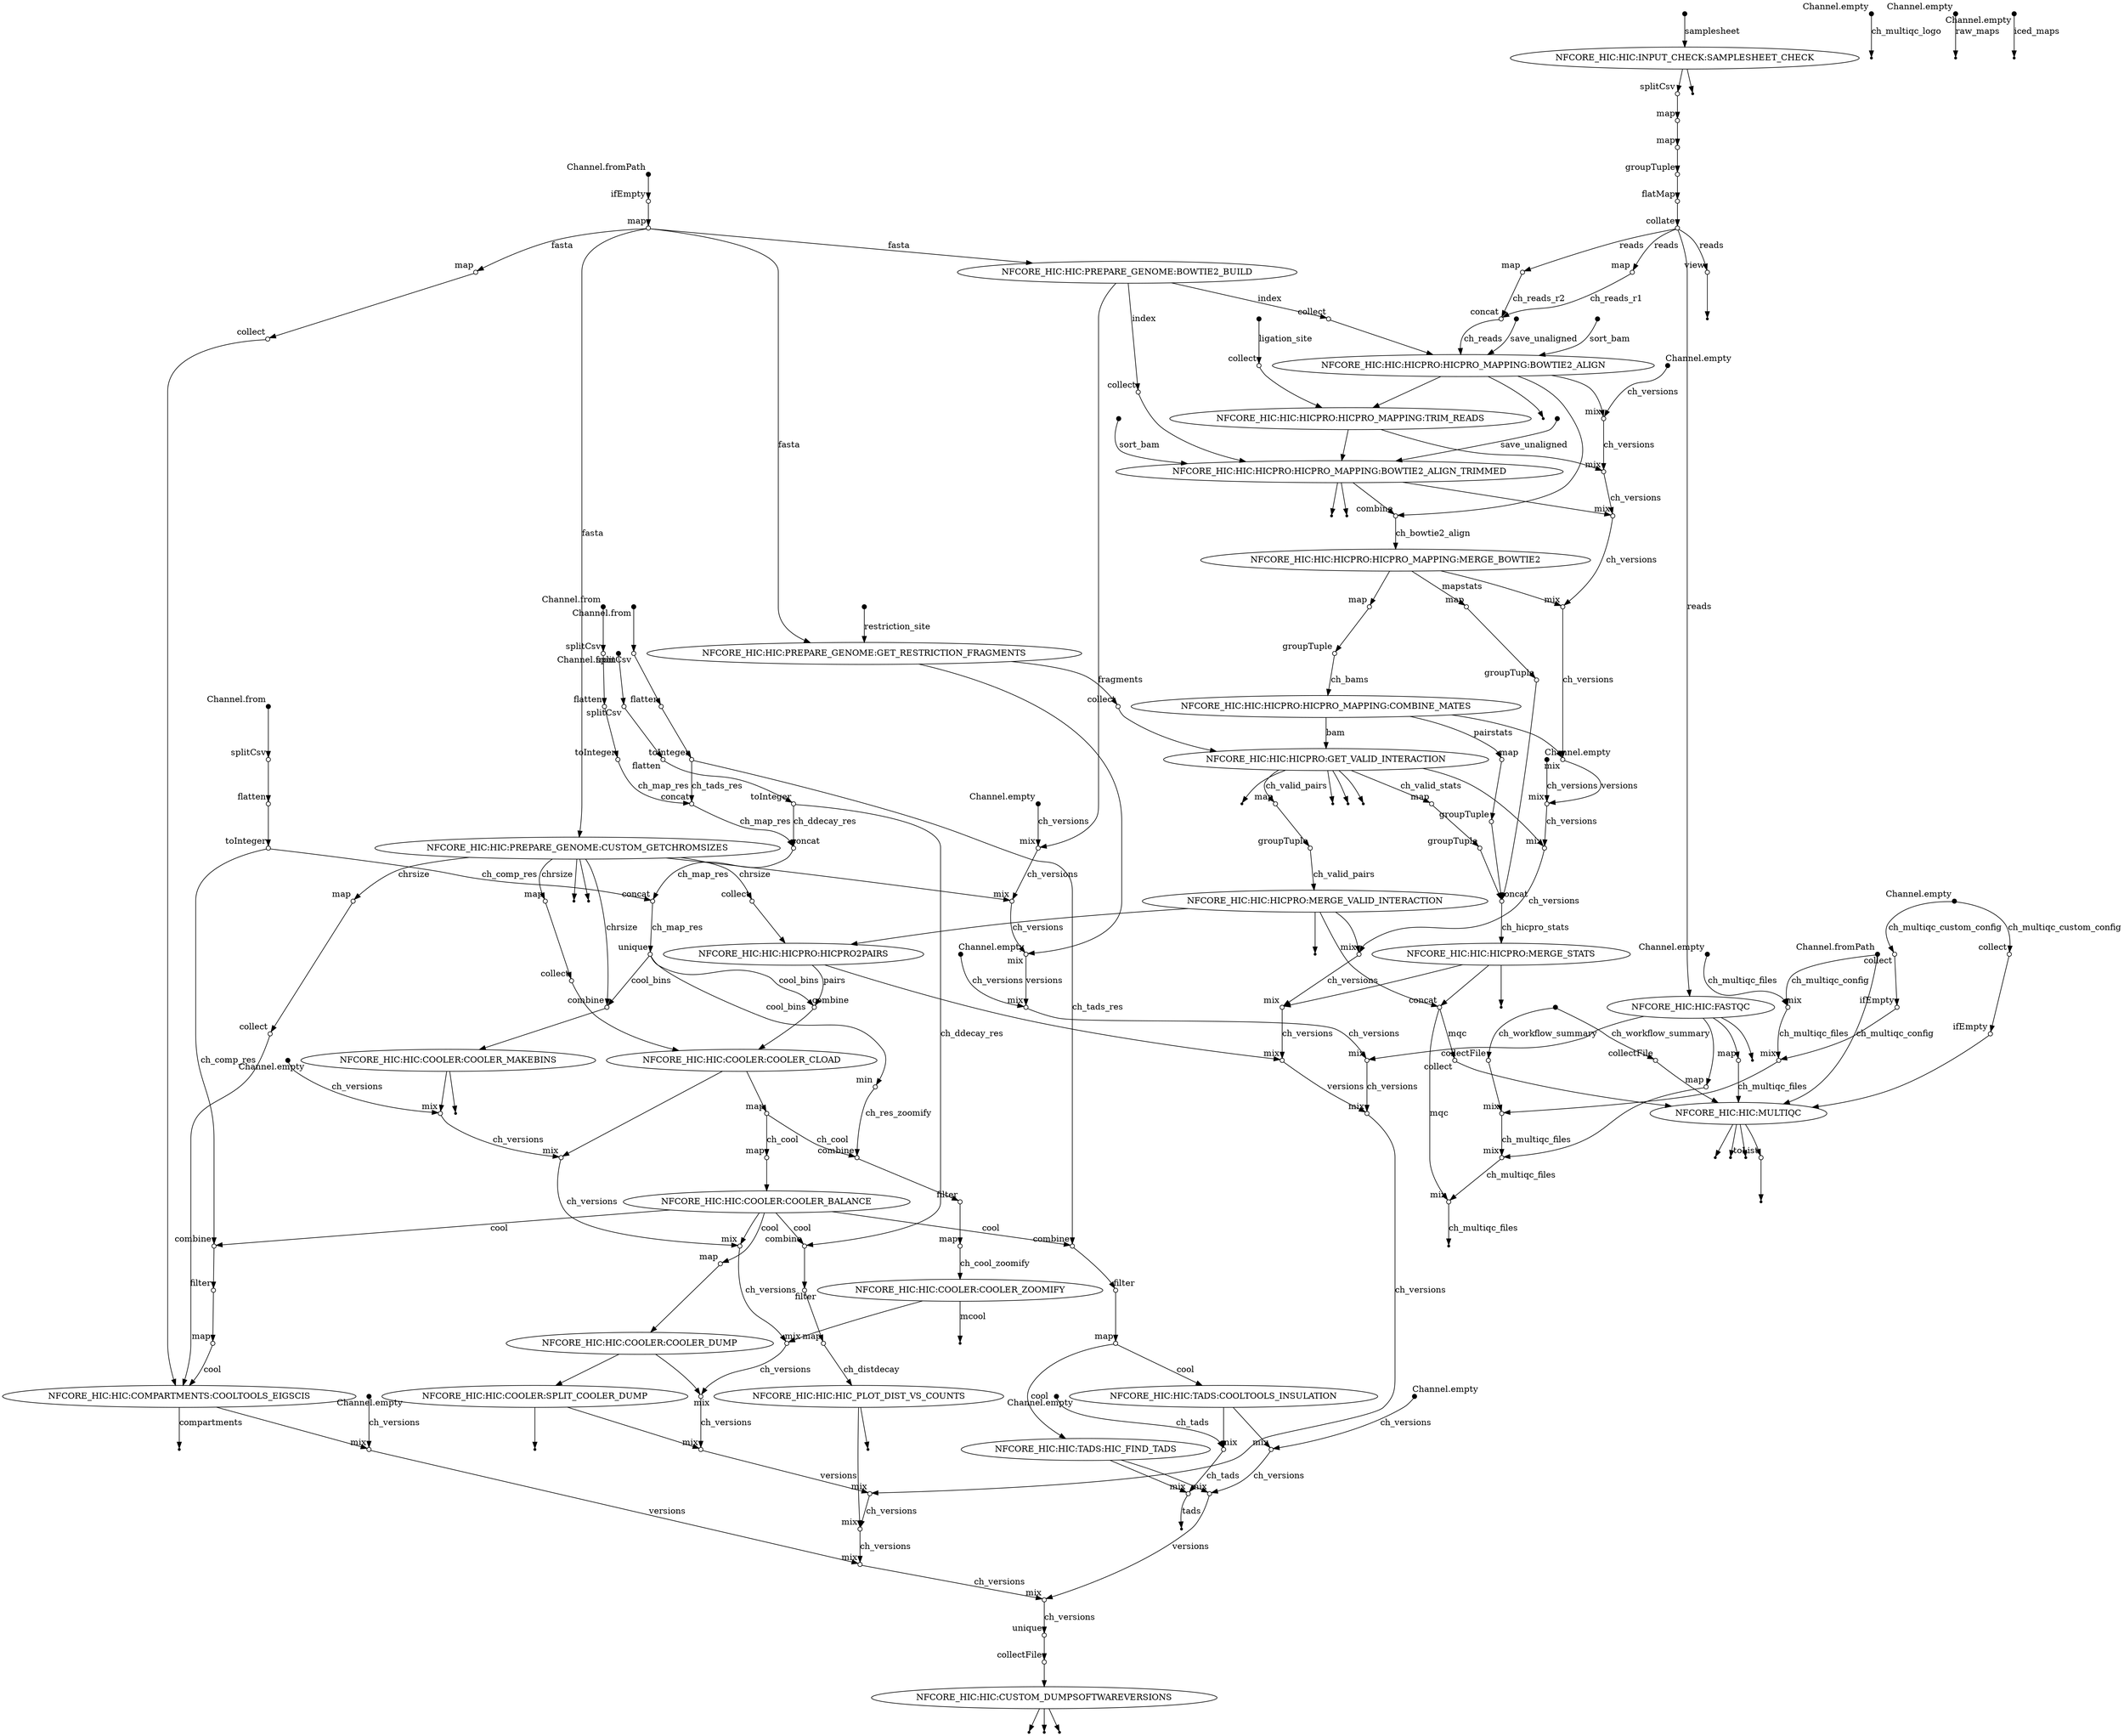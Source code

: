 digraph "hic_dag" {
v0 [shape=point,label="",fixedsize=true,width=0.1,xlabel="Channel.from"];
v1 [shape=circle,label="",fixedsize=true,width=0.1,xlabel="splitCsv"];
v0 -> v1;

v1 [shape=circle,label="",fixedsize=true,width=0.1,xlabel="splitCsv"];
v2 [shape=circle,label="",fixedsize=true,width=0.1,xlabel="flatten"];
v1 -> v2;

v2 [shape=circle,label="",fixedsize=true,width=0.1,xlabel="flatten"];
v3 [shape=circle,label="",fixedsize=true,width=0.1,xlabel="toInteger"];
v2 -> v3;

v3 [shape=circle,label="",fixedsize=true,width=0.1,xlabel="toInteger"];
v8 [shape=circle,label="",fixedsize=true,width=0.1,xlabel="concat"];
v3 -> v8 [label="ch_map_res"];

v4 [shape=point,label="",fixedsize=true,width=0.1,xlabel="Channel.from"];
v5 [shape=circle,label="",fixedsize=true,width=0.1,xlabel="splitCsv"];
v4 -> v5;

v5 [shape=circle,label="",fixedsize=true,width=0.1,xlabel="splitCsv"];
v6 [shape=circle,label="",fixedsize=true,width=0.1,xlabel="flatten"];
v5 -> v6;

v6 [shape=circle,label="",fixedsize=true,width=0.1,xlabel="flatten"];
v7 [shape=circle,label="",fixedsize=true,width=0.1,xlabel="toInteger"];
v6 -> v7;

v7 [shape=circle,label="",fixedsize=true,width=0.1,xlabel="toInteger"];
v8 [shape=circle,label="",fixedsize=true,width=0.1,xlabel="concat"];
v7 -> v8 [label="ch_tads_res"];

v8 [shape=circle,label="",fixedsize=true,width=0.1,xlabel="concat"];
v13 [shape=circle,label="",fixedsize=true,width=0.1,xlabel="concat"];
v8 -> v13 [label="ch_map_res"];

v9 [shape=point,label="",fixedsize=true,width=0.1,xlabel="Channel.from"];
v10 [shape=circle,label="",fixedsize=true,width=0.1,xlabel="splitCsv"];
v9 -> v10;

v10 [shape=circle,label="",fixedsize=true,width=0.1,xlabel="splitCsv"];
v11 [shape=circle,label="",fixedsize=true,width=0.1,xlabel="flatten"];
v10 -> v11;

v11 [shape=circle,label="",fixedsize=true,width=0.1,xlabel="flatten"];
v12 [shape=circle,label="",fixedsize=true,width=0.1,xlabel="toInteger"];
v11 -> v12;

v12 [shape=circle,label="",fixedsize=true,width=0.1,xlabel="toInteger"];
v13 [shape=circle,label="",fixedsize=true,width=0.1,xlabel="concat"];
v12 -> v13 [label="ch_ddecay_res"];

v13 [shape=circle,label="",fixedsize=true,width=0.1,xlabel="concat"];
v18 [shape=circle,label="",fixedsize=true,width=0.1,xlabel="concat"];
v13 -> v18 [label="ch_map_res"];

v14 [shape=point,label="",fixedsize=true,width=0.1,xlabel="Channel.from"];
v15 [shape=circle,label="",fixedsize=true,width=0.1,xlabel="splitCsv"];
v14 -> v15;

v15 [shape=circle,label="",fixedsize=true,width=0.1,xlabel="splitCsv"];
v16 [shape=circle,label="",fixedsize=true,width=0.1,xlabel="flatten"];
v15 -> v16;

v16 [shape=circle,label="",fixedsize=true,width=0.1,xlabel="flatten"];
v17 [shape=circle,label="",fixedsize=true,width=0.1,xlabel="toInteger"];
v16 -> v17;

v17 [shape=circle,label="",fixedsize=true,width=0.1,xlabel="toInteger"];
v18 [shape=circle,label="",fixedsize=true,width=0.1,xlabel="concat"];
v17 -> v18 [label="ch_comp_res"];

v18 [shape=circle,label="",fixedsize=true,width=0.1,xlabel="concat"];
v19 [shape=circle,label="",fixedsize=true,width=0.1,xlabel="unique"];
v18 -> v19 [label="ch_map_res"];

v19 [shape=circle,label="",fixedsize=true,width=0.1,xlabel="unique"];
v115 [shape=circle,label="",fixedsize=true,width=0.1,xlabel="combine"];
v19 -> v115 [label="cool_bins"];

v20 [shape=point,label="",fixedsize=true,width=0.1,xlabel="Channel.fromPath"];
v180 [shape=circle,label="",fixedsize=true,width=0.1,xlabel="mix"];
v20 -> v180 [label="ch_multiqc_config"];

v21 [shape=point,label="",fixedsize=true,width=0.1,xlabel="Channel.empty"];
v181 [shape=circle,label="",fixedsize=true,width=0.1,xlabel="collect"];
v21 -> v181 [label="ch_multiqc_custom_config"];

v22 [shape=point,label="",fixedsize=true,width=0.1,xlabel="Channel.empty"];
v23 [shape=point];
v22 -> v23 [label="ch_multiqc_logo"];

v24 [shape=point,label="",fixedsize=true,width=0.1,xlabel="Channel.fromPath"];
v25 [shape=circle,label="",fixedsize=true,width=0.1,xlabel="ifEmpty"];
v24 -> v25;

v25 [shape=circle,label="",fixedsize=true,width=0.1,xlabel="ifEmpty"];
v26 [shape=circle,label="",fixedsize=true,width=0.1,xlabel="map"];
v25 -> v26;

v26 [shape=circle,label="",fixedsize=true,width=0.1,xlabel="map"];
v38 [label="NFCORE_HIC:HIC:PREPARE_GENOME:BOWTIE2_BUILD"];
v26 -> v38 [label="fasta"];

v27 [shape=point,label="",fixedsize=true,width=0.1,xlabel="Channel.empty"];
v47 [shape=circle,label="",fixedsize=true,width=0.1,xlabel="mix"];
v27 -> v47 [label="ch_versions"];

v28 [shape=point,label="",fixedsize=true,width=0.1];
v29 [label="NFCORE_HIC:HIC:INPUT_CHECK:SAMPLESHEET_CHECK"];
v28 -> v29 [label="samplesheet"];

v29 [label="NFCORE_HIC:HIC:INPUT_CHECK:SAMPLESHEET_CHECK"];
v31 [shape=circle,label="",fixedsize=true,width=0.1,xlabel="splitCsv"];
v29 -> v31;

v29 [label="NFCORE_HIC:HIC:INPUT_CHECK:SAMPLESHEET_CHECK"];
v30 [shape=point];
v29 -> v30;

v31 [shape=circle,label="",fixedsize=true,width=0.1,xlabel="splitCsv"];
v32 [shape=circle,label="",fixedsize=true,width=0.1,xlabel="map"];
v31 -> v32;

v32 [shape=circle,label="",fixedsize=true,width=0.1,xlabel="map"];
v33 [shape=circle,label="",fixedsize=true,width=0.1,xlabel="map"];
v32 -> v33;

v33 [shape=circle,label="",fixedsize=true,width=0.1,xlabel="map"];
v34 [shape=circle,label="",fixedsize=true,width=0.1,xlabel="groupTuple"];
v33 -> v34;

v34 [shape=circle,label="",fixedsize=true,width=0.1,xlabel="groupTuple"];
v35 [shape=circle,label="",fixedsize=true,width=0.1,xlabel="flatMap"];
v34 -> v35;

v35 [shape=circle,label="",fixedsize=true,width=0.1,xlabel="flatMap"];
v36 [shape=circle,label="",fixedsize=true,width=0.1,xlabel="collate"];
v35 -> v36;

v36 [shape=circle,label="",fixedsize=true,width=0.1,xlabel="collate"];
v48 [label="NFCORE_HIC:HIC:FASTQC"];
v36 -> v48 [label="reads"];

v37 [shape=point,label="",fixedsize=true,width=0.1,xlabel="Channel.empty"];
v39 [shape=circle,label="",fixedsize=true,width=0.1,xlabel="mix"];
v37 -> v39 [label="ch_versions"];

v38 [label="NFCORE_HIC:HIC:PREPARE_GENOME:BOWTIE2_BUILD"];
v58 [shape=circle,label="",fixedsize=true,width=0.1,xlabel="collect"];
v38 -> v58 [label="index"];

v38 [label="NFCORE_HIC:HIC:PREPARE_GENOME:BOWTIE2_BUILD"];
v39 [shape=circle,label="",fixedsize=true,width=0.1,xlabel="mix"];
v38 -> v39;

v39 [shape=circle,label="",fixedsize=true,width=0.1,xlabel="mix"];
v43 [shape=circle,label="",fixedsize=true,width=0.1,xlabel="mix"];
v39 -> v43 [label="ch_versions"];

v26 [shape=circle,label="",fixedsize=true,width=0.1,xlabel="map"];
v40 [label="NFCORE_HIC:HIC:PREPARE_GENOME:CUSTOM_GETCHROMSIZES"];
v26 -> v40 [label="fasta"];

v40 [label="NFCORE_HIC:HIC:PREPARE_GENOME:CUSTOM_GETCHROMSIZES"];
v105 [shape=circle,label="",fixedsize=true,width=0.1,xlabel="collect"];
v40 -> v105 [label="chrsize"];

v40 [label="NFCORE_HIC:HIC:PREPARE_GENOME:CUSTOM_GETCHROMSIZES"];
v42 [shape=point];
v40 -> v42;

v40 [label="NFCORE_HIC:HIC:PREPARE_GENOME:CUSTOM_GETCHROMSIZES"];
v41 [shape=point];
v40 -> v41;

v40 [label="NFCORE_HIC:HIC:PREPARE_GENOME:CUSTOM_GETCHROMSIZES"];
v43 [shape=circle,label="",fixedsize=true,width=0.1,xlabel="mix"];
v40 -> v43;

v43 [shape=circle,label="",fixedsize=true,width=0.1,xlabel="mix"];
v46 [shape=circle,label="",fixedsize=true,width=0.1,xlabel="mix"];
v43 -> v46 [label="ch_versions"];

v26 [shape=circle,label="",fixedsize=true,width=0.1,xlabel="map"];
v45 [label="NFCORE_HIC:HIC:PREPARE_GENOME:GET_RESTRICTION_FRAGMENTS"];
v26 -> v45 [label="fasta"];

v44 [shape=point,label="",fixedsize=true,width=0.1];
v45 [label="NFCORE_HIC:HIC:PREPARE_GENOME:GET_RESTRICTION_FRAGMENTS"];
v44 -> v45 [label="restriction_site"];

v45 [label="NFCORE_HIC:HIC:PREPARE_GENOME:GET_RESTRICTION_FRAGMENTS"];
v83 [shape=circle,label="",fixedsize=true,width=0.1,xlabel="collect"];
v45 -> v83 [label="fragments"];

v45 [label="NFCORE_HIC:HIC:PREPARE_GENOME:GET_RESTRICTION_FRAGMENTS"];
v46 [shape=circle,label="",fixedsize=true,width=0.1,xlabel="mix"];
v45 -> v46;

v46 [shape=circle,label="",fixedsize=true,width=0.1,xlabel="mix"];
v47 [shape=circle,label="",fixedsize=true,width=0.1,xlabel="mix"];
v46 -> v47 [label="versions"];

v47 [shape=circle,label="",fixedsize=true,width=0.1,xlabel="mix"];
v50 [shape=circle,label="",fixedsize=true,width=0.1,xlabel="mix"];
v47 -> v50 [label="ch_versions"];

v48 [label="NFCORE_HIC:HIC:FASTQC"];
v49 [shape=point];
v48 -> v49;

v48 [label="NFCORE_HIC:HIC:FASTQC"];
v187 [shape=circle,label="",fixedsize=true,width=0.1,xlabel="map"];
v48 -> v187;

v48 [label="NFCORE_HIC:HIC:FASTQC"];
v50 [shape=circle,label="",fixedsize=true,width=0.1,xlabel="mix"];
v48 -> v50;

v50 [shape=circle,label="",fixedsize=true,width=0.1,xlabel="mix"];
v113 [shape=circle,label="",fixedsize=true,width=0.1,xlabel="mix"];
v50 -> v113 [label="ch_versions"];

v36 [shape=circle,label="",fixedsize=true,width=0.1,xlabel="collate"];
v51 [shape=circle,label="",fixedsize=true,width=0.1,xlabel="view"];
v36 -> v51 [label="reads"];

v51 [shape=circle,label="",fixedsize=true,width=0.1,xlabel="view"];
v52 [shape=point];
v51 -> v52;

v53 [shape=point,label="",fixedsize=true,width=0.1,xlabel="Channel.empty"];
v82 [shape=circle,label="",fixedsize=true,width=0.1,xlabel="mix"];
v53 -> v82 [label="ch_versions"];

v54 [shape=point,label="",fixedsize=true,width=0.1,xlabel="Channel.empty"];
v63 [shape=circle,label="",fixedsize=true,width=0.1,xlabel="mix"];
v54 -> v63 [label="ch_versions"];

v36 [shape=circle,label="",fixedsize=true,width=0.1,xlabel="collate"];
v55 [shape=circle,label="",fixedsize=true,width=0.1,xlabel="map"];
v36 -> v55 [label="reads"];

v55 [shape=circle,label="",fixedsize=true,width=0.1,xlabel="map"];
v57 [shape=circle,label="",fixedsize=true,width=0.1,xlabel="concat"];
v55 -> v57 [label="ch_reads_r1"];

v36 [shape=circle,label="",fixedsize=true,width=0.1,xlabel="collate"];
v56 [shape=circle,label="",fixedsize=true,width=0.1,xlabel="map"];
v36 -> v56 [label="reads"];

v56 [shape=circle,label="",fixedsize=true,width=0.1,xlabel="map"];
v57 [shape=circle,label="",fixedsize=true,width=0.1,xlabel="concat"];
v56 -> v57 [label="ch_reads_r2"];

v57 [shape=circle,label="",fixedsize=true,width=0.1,xlabel="concat"];
v61 [label="NFCORE_HIC:HIC:HICPRO:HICPRO_MAPPING:BOWTIE2_ALIGN"];
v57 -> v61 [label="ch_reads"];

v58 [shape=circle,label="",fixedsize=true,width=0.1,xlabel="collect"];
v61 [label="NFCORE_HIC:HIC:HICPRO:HICPRO_MAPPING:BOWTIE2_ALIGN"];
v58 -> v61;

v59 [shape=point,label="",fixedsize=true,width=0.1];
v61 [label="NFCORE_HIC:HIC:HICPRO:HICPRO_MAPPING:BOWTIE2_ALIGN"];
v59 -> v61 [label="save_unaligned"];

v60 [shape=point,label="",fixedsize=true,width=0.1];
v61 [label="NFCORE_HIC:HIC:HICPRO:HICPRO_MAPPING:BOWTIE2_ALIGN"];
v60 -> v61 [label="sort_bam"];

v61 [label="NFCORE_HIC:HIC:HICPRO:HICPRO_MAPPING:BOWTIE2_ALIGN"];
v75 [shape=circle,label="",fixedsize=true,width=0.1,xlabel="combine"];
v61 -> v75;

v61 [label="NFCORE_HIC:HIC:HICPRO:HICPRO_MAPPING:BOWTIE2_ALIGN"];
v62 [shape=point];
v61 -> v62;

v61 [label="NFCORE_HIC:HIC:HICPRO:HICPRO_MAPPING:BOWTIE2_ALIGN"];
v66 [label="NFCORE_HIC:HIC:HICPRO:HICPRO_MAPPING:TRIM_READS"];
v61 -> v66;

v61 [label="NFCORE_HIC:HIC:HICPRO:HICPRO_MAPPING:BOWTIE2_ALIGN"];
v63 [shape=circle,label="",fixedsize=true,width=0.1,xlabel="mix"];
v61 -> v63;

v63 [shape=circle,label="",fixedsize=true,width=0.1,xlabel="mix"];
v67 [shape=circle,label="",fixedsize=true,width=0.1,xlabel="mix"];
v63 -> v67 [label="ch_versions"];

v64 [shape=point,label="",fixedsize=true,width=0.1];
v65 [shape=circle,label="",fixedsize=true,width=0.1,xlabel="collect"];
v64 -> v65 [label="ligation_site"];

v65 [shape=circle,label="",fixedsize=true,width=0.1,xlabel="collect"];
v66 [label="NFCORE_HIC:HIC:HICPRO:HICPRO_MAPPING:TRIM_READS"];
v65 -> v66;

v66 [label="NFCORE_HIC:HIC:HICPRO:HICPRO_MAPPING:TRIM_READS"];
v71 [label="NFCORE_HIC:HIC:HICPRO:HICPRO_MAPPING:BOWTIE2_ALIGN_TRIMMED"];
v66 -> v71;

v66 [label="NFCORE_HIC:HIC:HICPRO:HICPRO_MAPPING:TRIM_READS"];
v67 [shape=circle,label="",fixedsize=true,width=0.1,xlabel="mix"];
v66 -> v67;

v67 [shape=circle,label="",fixedsize=true,width=0.1,xlabel="mix"];
v74 [shape=circle,label="",fixedsize=true,width=0.1,xlabel="mix"];
v67 -> v74 [label="ch_versions"];

v38 [label="NFCORE_HIC:HIC:PREPARE_GENOME:BOWTIE2_BUILD"];
v68 [shape=circle,label="",fixedsize=true,width=0.1,xlabel="collect"];
v38 -> v68 [label="index"];

v68 [shape=circle,label="",fixedsize=true,width=0.1,xlabel="collect"];
v71 [label="NFCORE_HIC:HIC:HICPRO:HICPRO_MAPPING:BOWTIE2_ALIGN_TRIMMED"];
v68 -> v71;

v69 [shape=point,label="",fixedsize=true,width=0.1];
v71 [label="NFCORE_HIC:HIC:HICPRO:HICPRO_MAPPING:BOWTIE2_ALIGN_TRIMMED"];
v69 -> v71 [label="save_unaligned"];

v70 [shape=point,label="",fixedsize=true,width=0.1];
v71 [label="NFCORE_HIC:HIC:HICPRO:HICPRO_MAPPING:BOWTIE2_ALIGN_TRIMMED"];
v70 -> v71 [label="sort_bam"];

v71 [label="NFCORE_HIC:HIC:HICPRO:HICPRO_MAPPING:BOWTIE2_ALIGN_TRIMMED"];
v75 [shape=circle,label="",fixedsize=true,width=0.1,xlabel="combine"];
v71 -> v75;

v71 [label="NFCORE_HIC:HIC:HICPRO:HICPRO_MAPPING:BOWTIE2_ALIGN_TRIMMED"];
v73 [shape=point];
v71 -> v73;

v71 [label="NFCORE_HIC:HIC:HICPRO:HICPRO_MAPPING:BOWTIE2_ALIGN_TRIMMED"];
v72 [shape=point];
v71 -> v72;

v71 [label="NFCORE_HIC:HIC:HICPRO:HICPRO_MAPPING:BOWTIE2_ALIGN_TRIMMED"];
v74 [shape=circle,label="",fixedsize=true,width=0.1,xlabel="mix"];
v71 -> v74;

v74 [shape=circle,label="",fixedsize=true,width=0.1,xlabel="mix"];
v77 [shape=circle,label="",fixedsize=true,width=0.1,xlabel="mix"];
v74 -> v77 [label="ch_versions"];

v75 [shape=circle,label="",fixedsize=true,width=0.1,xlabel="combine"];
v76 [label="NFCORE_HIC:HIC:HICPRO:HICPRO_MAPPING:MERGE_BOWTIE2"];
v75 -> v76 [label="ch_bowtie2_align"];

v76 [label="NFCORE_HIC:HIC:HICPRO:HICPRO_MAPPING:MERGE_BOWTIE2"];
v78 [shape=circle,label="",fixedsize=true,width=0.1,xlabel="map"];
v76 -> v78;

v76 [label="NFCORE_HIC:HIC:HICPRO:HICPRO_MAPPING:MERGE_BOWTIE2"];
v92 [shape=circle,label="",fixedsize=true,width=0.1,xlabel="map"];
v76 -> v92 [label="mapstats"];

v76 [label="NFCORE_HIC:HIC:HICPRO:HICPRO_MAPPING:MERGE_BOWTIE2"];
v77 [shape=circle,label="",fixedsize=true,width=0.1,xlabel="mix"];
v76 -> v77;

v77 [shape=circle,label="",fixedsize=true,width=0.1,xlabel="mix"];
v81 [shape=circle,label="",fixedsize=true,width=0.1,xlabel="mix"];
v77 -> v81 [label="ch_versions"];

v78 [shape=circle,label="",fixedsize=true,width=0.1,xlabel="map"];
v79 [shape=circle,label="",fixedsize=true,width=0.1,xlabel="groupTuple"];
v78 -> v79;

v79 [shape=circle,label="",fixedsize=true,width=0.1,xlabel="groupTuple"];
v80 [label="NFCORE_HIC:HIC:HICPRO:HICPRO_MAPPING:COMBINE_MATES"];
v79 -> v80 [label="ch_bams"];

v80 [label="NFCORE_HIC:HIC:HICPRO:HICPRO_MAPPING:COMBINE_MATES"];
v84 [label="NFCORE_HIC:HIC:HICPRO:GET_VALID_INTERACTION"];
v80 -> v84 [label="bam"];

v80 [label="NFCORE_HIC:HIC:HICPRO:HICPRO_MAPPING:COMBINE_MATES"];
v94 [shape=circle,label="",fixedsize=true,width=0.1,xlabel="map"];
v80 -> v94 [label="pairstats"];

v80 [label="NFCORE_HIC:HIC:HICPRO:HICPRO_MAPPING:COMBINE_MATES"];
v81 [shape=circle,label="",fixedsize=true,width=0.1,xlabel="mix"];
v80 -> v81;

v81 [shape=circle,label="",fixedsize=true,width=0.1,xlabel="mix"];
v82 [shape=circle,label="",fixedsize=true,width=0.1,xlabel="mix"];
v81 -> v82 [label="versions"];

v82 [shape=circle,label="",fixedsize=true,width=0.1,xlabel="mix"];
v89 [shape=circle,label="",fixedsize=true,width=0.1,xlabel="mix"];
v82 -> v89 [label="ch_versions"];

v83 [shape=circle,label="",fixedsize=true,width=0.1,xlabel="collect"];
v84 [label="NFCORE_HIC:HIC:HICPRO:GET_VALID_INTERACTION"];
v83 -> v84;

v84 [label="NFCORE_HIC:HIC:HICPRO:GET_VALID_INTERACTION"];
v90 [shape=circle,label="",fixedsize=true,width=0.1,xlabel="map"];
v84 -> v90 [label="ch_valid_pairs"];

v84 [label="NFCORE_HIC:HIC:HICPRO:GET_VALID_INTERACTION"];
v88 [shape=point];
v84 -> v88;

v84 [label="NFCORE_HIC:HIC:HICPRO:GET_VALID_INTERACTION"];
v87 [shape=point];
v84 -> v87;

v84 [label="NFCORE_HIC:HIC:HICPRO:GET_VALID_INTERACTION"];
v86 [shape=point];
v84 -> v86;

v84 [label="NFCORE_HIC:HIC:HICPRO:GET_VALID_INTERACTION"];
v85 [shape=point];
v84 -> v85;

v84 [label="NFCORE_HIC:HIC:HICPRO:GET_VALID_INTERACTION"];
v96 [shape=circle,label="",fixedsize=true,width=0.1,xlabel="map"];
v84 -> v96 [label="ch_valid_stats"];

v84 [label="NFCORE_HIC:HIC:HICPRO:GET_VALID_INTERACTION"];
v89 [shape=circle,label="",fixedsize=true,width=0.1,xlabel="mix"];
v84 -> v89;

v89 [shape=circle,label="",fixedsize=true,width=0.1,xlabel="mix"];
v101 [shape=circle,label="",fixedsize=true,width=0.1,xlabel="mix"];
v89 -> v101 [label="ch_versions"];

v90 [shape=circle,label="",fixedsize=true,width=0.1,xlabel="map"];
v91 [shape=circle,label="",fixedsize=true,width=0.1,xlabel="groupTuple"];
v90 -> v91;

v91 [shape=circle,label="",fixedsize=true,width=0.1,xlabel="groupTuple"];
v99 [label="NFCORE_HIC:HIC:HICPRO:MERGE_VALID_INTERACTION"];
v91 -> v99 [label="ch_valid_pairs"];

v92 [shape=circle,label="",fixedsize=true,width=0.1,xlabel="map"];
v93 [shape=circle,label="",fixedsize=true,width=0.1,xlabel="groupTuple"];
v92 -> v93;

v93 [shape=circle,label="",fixedsize=true,width=0.1,xlabel="groupTuple"];
v98 [shape=circle,label="",fixedsize=true,width=0.1,xlabel="concat"];
v93 -> v98;

v94 [shape=circle,label="",fixedsize=true,width=0.1,xlabel="map"];
v95 [shape=circle,label="",fixedsize=true,width=0.1,xlabel="groupTuple"];
v94 -> v95;

v95 [shape=circle,label="",fixedsize=true,width=0.1,xlabel="groupTuple"];
v98 [shape=circle,label="",fixedsize=true,width=0.1,xlabel="concat"];
v95 -> v98;

v96 [shape=circle,label="",fixedsize=true,width=0.1,xlabel="map"];
v97 [shape=circle,label="",fixedsize=true,width=0.1,xlabel="groupTuple"];
v96 -> v97;

v97 [shape=circle,label="",fixedsize=true,width=0.1,xlabel="groupTuple"];
v98 [shape=circle,label="",fixedsize=true,width=0.1,xlabel="concat"];
v97 -> v98;

v98 [shape=circle,label="",fixedsize=true,width=0.1,xlabel="concat"];
v102 [label="NFCORE_HIC:HIC:HICPRO:MERGE_STATS"];
v98 -> v102 [label="ch_hicpro_stats"];

v99 [label="NFCORE_HIC:HIC:HICPRO:MERGE_VALID_INTERACTION"];
v106 [label="NFCORE_HIC:HIC:HICPRO:HICPRO2PAIRS"];
v99 -> v106;

v99 [label="NFCORE_HIC:HIC:HICPRO:MERGE_VALID_INTERACTION"];
v112 [shape=circle,label="",fixedsize=true,width=0.1,xlabel="concat"];
v99 -> v112;

v99 [label="NFCORE_HIC:HIC:HICPRO:MERGE_VALID_INTERACTION"];
v100 [shape=point];
v99 -> v100;

v99 [label="NFCORE_HIC:HIC:HICPRO:MERGE_VALID_INTERACTION"];
v101 [shape=circle,label="",fixedsize=true,width=0.1,xlabel="mix"];
v99 -> v101;

v101 [shape=circle,label="",fixedsize=true,width=0.1,xlabel="mix"];
v104 [shape=circle,label="",fixedsize=true,width=0.1,xlabel="mix"];
v101 -> v104 [label="ch_versions"];

v102 [label="NFCORE_HIC:HIC:HICPRO:MERGE_STATS"];
v112 [shape=circle,label="",fixedsize=true,width=0.1,xlabel="concat"];
v102 -> v112;

v102 [label="NFCORE_HIC:HIC:HICPRO:MERGE_STATS"];
v103 [shape=point];
v102 -> v103;

v102 [label="NFCORE_HIC:HIC:HICPRO:MERGE_STATS"];
v104 [shape=circle,label="",fixedsize=true,width=0.1,xlabel="mix"];
v102 -> v104;

v104 [shape=circle,label="",fixedsize=true,width=0.1,xlabel="mix"];
v107 [shape=circle,label="",fixedsize=true,width=0.1,xlabel="mix"];
v104 -> v107 [label="ch_versions"];

v105 [shape=circle,label="",fixedsize=true,width=0.1,xlabel="collect"];
v106 [label="NFCORE_HIC:HIC:HICPRO:HICPRO2PAIRS"];
v105 -> v106;

v106 [label="NFCORE_HIC:HIC:HICPRO:HICPRO2PAIRS"];
v119 [shape=circle,label="",fixedsize=true,width=0.1,xlabel="combine"];
v106 -> v119 [label="pairs"];

v106 [label="NFCORE_HIC:HIC:HICPRO:HICPRO2PAIRS"];
v107 [shape=circle,label="",fixedsize=true,width=0.1,xlabel="mix"];
v106 -> v107;

v107 [shape=circle,label="",fixedsize=true,width=0.1,xlabel="mix"];
v113 [shape=circle,label="",fixedsize=true,width=0.1,xlabel="mix"];
v107 -> v113 [label="versions"];

v108 [shape=point,label="",fixedsize=true,width=0.1,xlabel="Channel.empty"];
v109 [shape=point];
v108 -> v109 [label="raw_maps"];

v110 [shape=point,label="",fixedsize=true,width=0.1,xlabel="Channel.empty"];
v111 [shape=point];
v110 -> v111 [label="iced_maps"];

v112 [shape=circle,label="",fixedsize=true,width=0.1,xlabel="concat"];
v189 [shape=circle,label="",fixedsize=true,width=0.1,xlabel="mix"];
v112 -> v189 [label="mqc"];

v113 [shape=circle,label="",fixedsize=true,width=0.1,xlabel="mix"];
v141 [shape=circle,label="",fixedsize=true,width=0.1,xlabel="mix"];
v113 -> v141 [label="ch_versions"];

v114 [shape=point,label="",fixedsize=true,width=0.1,xlabel="Channel.empty"];
v118 [shape=circle,label="",fixedsize=true,width=0.1,xlabel="mix"];
v114 -> v118 [label="ch_versions"];

v40 [label="NFCORE_HIC:HIC:PREPARE_GENOME:CUSTOM_GETCHROMSIZES"];
v115 [shape=circle,label="",fixedsize=true,width=0.1,xlabel="combine"];
v40 -> v115 [label="chrsize"];

v115 [shape=circle,label="",fixedsize=true,width=0.1,xlabel="combine"];
v116 [label="NFCORE_HIC:HIC:COOLER:COOLER_MAKEBINS"];
v115 -> v116;

v116 [label="NFCORE_HIC:HIC:COOLER:COOLER_MAKEBINS"];
v117 [shape=point];
v116 -> v117;

v116 [label="NFCORE_HIC:HIC:COOLER:COOLER_MAKEBINS"];
v118 [shape=circle,label="",fixedsize=true,width=0.1,xlabel="mix"];
v116 -> v118;

v118 [shape=circle,label="",fixedsize=true,width=0.1,xlabel="mix"];
v123 [shape=circle,label="",fixedsize=true,width=0.1,xlabel="mix"];
v118 -> v123 [label="ch_versions"];

v19 [shape=circle,label="",fixedsize=true,width=0.1,xlabel="unique"];
v119 [shape=circle,label="",fixedsize=true,width=0.1,xlabel="combine"];
v19 -> v119 [label="cool_bins"];

v119 [shape=circle,label="",fixedsize=true,width=0.1,xlabel="combine"];
v122 [label="NFCORE_HIC:HIC:COOLER:COOLER_CLOAD"];
v119 -> v122;

v40 [label="NFCORE_HIC:HIC:PREPARE_GENOME:CUSTOM_GETCHROMSIZES"];
v120 [shape=circle,label="",fixedsize=true,width=0.1,xlabel="map"];
v40 -> v120 [label="chrsize"];

v120 [shape=circle,label="",fixedsize=true,width=0.1,xlabel="map"];
v121 [shape=circle,label="",fixedsize=true,width=0.1,xlabel="collect"];
v120 -> v121;

v121 [shape=circle,label="",fixedsize=true,width=0.1,xlabel="collect"];
v122 [label="NFCORE_HIC:HIC:COOLER:COOLER_CLOAD"];
v121 -> v122;

v122 [label="NFCORE_HIC:HIC:COOLER:COOLER_CLOAD"];
v124 [shape=circle,label="",fixedsize=true,width=0.1,xlabel="map"];
v122 -> v124;

v122 [label="NFCORE_HIC:HIC:COOLER:COOLER_CLOAD"];
v123 [shape=circle,label="",fixedsize=true,width=0.1,xlabel="mix"];
v122 -> v123;

v123 [shape=circle,label="",fixedsize=true,width=0.1,xlabel="mix"];
v127 [shape=circle,label="",fixedsize=true,width=0.1,xlabel="mix"];
v123 -> v127 [label="ch_versions"];

v124 [shape=circle,label="",fixedsize=true,width=0.1,xlabel="map"];
v125 [shape=circle,label="",fixedsize=true,width=0.1,xlabel="map"];
v124 -> v125 [label="ch_cool"];

v125 [shape=circle,label="",fixedsize=true,width=0.1,xlabel="map"];
v126 [label="NFCORE_HIC:HIC:COOLER:COOLER_BALANCE"];
v125 -> v126;

v126 [label="NFCORE_HIC:HIC:COOLER:COOLER_BALANCE"];
v135 [shape=circle,label="",fixedsize=true,width=0.1,xlabel="map"];
v126 -> v135 [label="cool"];

v126 [label="NFCORE_HIC:HIC:COOLER:COOLER_BALANCE"];
v127 [shape=circle,label="",fixedsize=true,width=0.1,xlabel="mix"];
v126 -> v127;

v127 [shape=circle,label="",fixedsize=true,width=0.1,xlabel="mix"];
v134 [shape=circle,label="",fixedsize=true,width=0.1,xlabel="mix"];
v127 -> v134 [label="ch_versions"];

v19 [shape=circle,label="",fixedsize=true,width=0.1,xlabel="unique"];
v128 [shape=circle,label="",fixedsize=true,width=0.1,xlabel="min"];
v19 -> v128 [label="cool_bins"];

v128 [shape=circle,label="",fixedsize=true,width=0.1,xlabel="min"];
v129 [shape=circle,label="",fixedsize=true,width=0.1,xlabel="combine"];
v128 -> v129 [label="ch_res_zoomify"];

v124 [shape=circle,label="",fixedsize=true,width=0.1,xlabel="map"];
v129 [shape=circle,label="",fixedsize=true,width=0.1,xlabel="combine"];
v124 -> v129 [label="ch_cool"];

v129 [shape=circle,label="",fixedsize=true,width=0.1,xlabel="combine"];
v130 [shape=circle,label="",fixedsize=true,width=0.1,xlabel="filter"];
v129 -> v130;

v130 [shape=circle,label="",fixedsize=true,width=0.1,xlabel="filter"];
v131 [shape=circle,label="",fixedsize=true,width=0.1,xlabel="map"];
v130 -> v131;

v131 [shape=circle,label="",fixedsize=true,width=0.1,xlabel="map"];
v132 [label="NFCORE_HIC:HIC:COOLER:COOLER_ZOOMIFY"];
v131 -> v132 [label="ch_cool_zoomify"];

v132 [label="NFCORE_HIC:HIC:COOLER:COOLER_ZOOMIFY"];
v133 [shape=point];
v132 -> v133 [label="mcool"];

v132 [label="NFCORE_HIC:HIC:COOLER:COOLER_ZOOMIFY"];
v134 [shape=circle,label="",fixedsize=true,width=0.1,xlabel="mix"];
v132 -> v134;

v134 [shape=circle,label="",fixedsize=true,width=0.1,xlabel="mix"];
v137 [shape=circle,label="",fixedsize=true,width=0.1,xlabel="mix"];
v134 -> v137 [label="ch_versions"];

v135 [shape=circle,label="",fixedsize=true,width=0.1,xlabel="map"];
v136 [label="NFCORE_HIC:HIC:COOLER:COOLER_DUMP"];
v135 -> v136;

v136 [label="NFCORE_HIC:HIC:COOLER:COOLER_DUMP"];
v138 [label="NFCORE_HIC:HIC:COOLER:SPLIT_COOLER_DUMP"];
v136 -> v138;

v136 [label="NFCORE_HIC:HIC:COOLER:COOLER_DUMP"];
v137 [shape=circle,label="",fixedsize=true,width=0.1,xlabel="mix"];
v136 -> v137;

v137 [shape=circle,label="",fixedsize=true,width=0.1,xlabel="mix"];
v140 [shape=circle,label="",fixedsize=true,width=0.1,xlabel="mix"];
v137 -> v140 [label="ch_versions"];

v138 [label="NFCORE_HIC:HIC:COOLER:SPLIT_COOLER_DUMP"];
v139 [shape=point];
v138 -> v139;

v138 [label="NFCORE_HIC:HIC:COOLER:SPLIT_COOLER_DUMP"];
v140 [shape=circle,label="",fixedsize=true,width=0.1,xlabel="mix"];
v138 -> v140;

v140 [shape=circle,label="",fixedsize=true,width=0.1,xlabel="mix"];
v141 [shape=circle,label="",fixedsize=true,width=0.1,xlabel="mix"];
v140 -> v141 [label="versions"];

v141 [shape=circle,label="",fixedsize=true,width=0.1,xlabel="mix"];
v147 [shape=circle,label="",fixedsize=true,width=0.1,xlabel="mix"];
v141 -> v147 [label="ch_versions"];

v126 [label="NFCORE_HIC:HIC:COOLER:COOLER_BALANCE"];
v142 [shape=circle,label="",fixedsize=true,width=0.1,xlabel="combine"];
v126 -> v142 [label="cool"];

v12 [shape=circle,label="",fixedsize=true,width=0.1,xlabel="toInteger"];
v142 [shape=circle,label="",fixedsize=true,width=0.1,xlabel="combine"];
v12 -> v142 [label="ch_ddecay_res"];

v142 [shape=circle,label="",fixedsize=true,width=0.1,xlabel="combine"];
v143 [shape=circle,label="",fixedsize=true,width=0.1,xlabel="filter"];
v142 -> v143;

v143 [shape=circle,label="",fixedsize=true,width=0.1,xlabel="filter"];
v144 [shape=circle,label="",fixedsize=true,width=0.1,xlabel="map"];
v143 -> v144;

v144 [shape=circle,label="",fixedsize=true,width=0.1,xlabel="map"];
v145 [label="NFCORE_HIC:HIC:HIC_PLOT_DIST_VS_COUNTS"];
v144 -> v145 [label="ch_distdecay"];

v145 [label="NFCORE_HIC:HIC:HIC_PLOT_DIST_VS_COUNTS"];
v146 [shape=point];
v145 -> v146;

v145 [label="NFCORE_HIC:HIC:HIC_PLOT_DIST_VS_COUNTS"];
v147 [shape=circle,label="",fixedsize=true,width=0.1,xlabel="mix"];
v145 -> v147;

v147 [shape=circle,label="",fixedsize=true,width=0.1,xlabel="mix"];
v159 [shape=circle,label="",fixedsize=true,width=0.1,xlabel="mix"];
v147 -> v159 [label="ch_versions"];

v17 [shape=circle,label="",fixedsize=true,width=0.1,xlabel="toInteger"];
v148 [shape=circle,label="",fixedsize=true,width=0.1,xlabel="combine"];
v17 -> v148 [label="ch_comp_res"];

v126 [label="NFCORE_HIC:HIC:COOLER:COOLER_BALANCE"];
v148 [shape=circle,label="",fixedsize=true,width=0.1,xlabel="combine"];
v126 -> v148 [label="cool"];

v148 [shape=circle,label="",fixedsize=true,width=0.1,xlabel="combine"];
v149 [shape=circle,label="",fixedsize=true,width=0.1,xlabel="filter"];
v148 -> v149;

v149 [shape=circle,label="",fixedsize=true,width=0.1,xlabel="filter"];
v150 [shape=circle,label="",fixedsize=true,width=0.1,xlabel="map"];
v149 -> v150;

v150 [shape=circle,label="",fixedsize=true,width=0.1,xlabel="map"];
v156 [label="NFCORE_HIC:HIC:COMPARTMENTS:COOLTOOLS_EIGSCIS"];
v150 -> v156 [label="cool"];

v151 [shape=point,label="",fixedsize=true,width=0.1,xlabel="Channel.empty"];
v158 [shape=circle,label="",fixedsize=true,width=0.1,xlabel="mix"];
v151 -> v158 [label="ch_versions"];

v26 [shape=circle,label="",fixedsize=true,width=0.1,xlabel="map"];
v152 [shape=circle,label="",fixedsize=true,width=0.1,xlabel="map"];
v26 -> v152 [label="fasta"];

v152 [shape=circle,label="",fixedsize=true,width=0.1,xlabel="map"];
v153 [shape=circle,label="",fixedsize=true,width=0.1,xlabel="collect"];
v152 -> v153;

v153 [shape=circle,label="",fixedsize=true,width=0.1,xlabel="collect"];
v156 [label="NFCORE_HIC:HIC:COMPARTMENTS:COOLTOOLS_EIGSCIS"];
v153 -> v156;

v40 [label="NFCORE_HIC:HIC:PREPARE_GENOME:CUSTOM_GETCHROMSIZES"];
v154 [shape=circle,label="",fixedsize=true,width=0.1,xlabel="map"];
v40 -> v154 [label="chrsize"];

v154 [shape=circle,label="",fixedsize=true,width=0.1,xlabel="map"];
v155 [shape=circle,label="",fixedsize=true,width=0.1,xlabel="collect"];
v154 -> v155;

v155 [shape=circle,label="",fixedsize=true,width=0.1,xlabel="collect"];
v156 [label="NFCORE_HIC:HIC:COMPARTMENTS:COOLTOOLS_EIGSCIS"];
v155 -> v156;

v156 [label="NFCORE_HIC:HIC:COMPARTMENTS:COOLTOOLS_EIGSCIS"];
v157 [shape=point];
v156 -> v157 [label="compartments"];

v156 [label="NFCORE_HIC:HIC:COMPARTMENTS:COOLTOOLS_EIGSCIS"];
v158 [shape=circle,label="",fixedsize=true,width=0.1,xlabel="mix"];
v156 -> v158;

v158 [shape=circle,label="",fixedsize=true,width=0.1,xlabel="mix"];
v159 [shape=circle,label="",fixedsize=true,width=0.1,xlabel="mix"];
v158 -> v159 [label="versions"];

v159 [shape=circle,label="",fixedsize=true,width=0.1,xlabel="mix"];
v172 [shape=circle,label="",fixedsize=true,width=0.1,xlabel="mix"];
v159 -> v172 [label="ch_versions"];

v126 [label="NFCORE_HIC:HIC:COOLER:COOLER_BALANCE"];
v160 [shape=circle,label="",fixedsize=true,width=0.1,xlabel="combine"];
v126 -> v160 [label="cool"];

v7 [shape=circle,label="",fixedsize=true,width=0.1,xlabel="toInteger"];
v160 [shape=circle,label="",fixedsize=true,width=0.1,xlabel="combine"];
v7 -> v160 [label="ch_tads_res"];

v160 [shape=circle,label="",fixedsize=true,width=0.1,xlabel="combine"];
v161 [shape=circle,label="",fixedsize=true,width=0.1,xlabel="filter"];
v160 -> v161;

v161 [shape=circle,label="",fixedsize=true,width=0.1,xlabel="filter"];
v162 [shape=circle,label="",fixedsize=true,width=0.1,xlabel="map"];
v161 -> v162;

v162 [shape=circle,label="",fixedsize=true,width=0.1,xlabel="map"];
v165 [label="NFCORE_HIC:HIC:TADS:COOLTOOLS_INSULATION"];
v162 -> v165 [label="cool"];

v163 [shape=point,label="",fixedsize=true,width=0.1,xlabel="Channel.empty"];
v166 [shape=circle,label="",fixedsize=true,width=0.1,xlabel="mix"];
v163 -> v166 [label="ch_versions"];

v164 [shape=point,label="",fixedsize=true,width=0.1,xlabel="Channel.empty"];
v167 [shape=circle,label="",fixedsize=true,width=0.1,xlabel="mix"];
v164 -> v167 [label="ch_tads"];

v165 [label="NFCORE_HIC:HIC:TADS:COOLTOOLS_INSULATION"];
v167 [shape=circle,label="",fixedsize=true,width=0.1,xlabel="mix"];
v165 -> v167;

v165 [label="NFCORE_HIC:HIC:TADS:COOLTOOLS_INSULATION"];
v166 [shape=circle,label="",fixedsize=true,width=0.1,xlabel="mix"];
v165 -> v166;

v166 [shape=circle,label="",fixedsize=true,width=0.1,xlabel="mix"];
v169 [shape=circle,label="",fixedsize=true,width=0.1,xlabel="mix"];
v166 -> v169 [label="ch_versions"];

v167 [shape=circle,label="",fixedsize=true,width=0.1,xlabel="mix"];
v170 [shape=circle,label="",fixedsize=true,width=0.1,xlabel="mix"];
v167 -> v170 [label="ch_tads"];

v162 [shape=circle,label="",fixedsize=true,width=0.1,xlabel="map"];
v168 [label="NFCORE_HIC:HIC:TADS:HIC_FIND_TADS"];
v162 -> v168 [label="cool"];

v168 [label="NFCORE_HIC:HIC:TADS:HIC_FIND_TADS"];
v170 [shape=circle,label="",fixedsize=true,width=0.1,xlabel="mix"];
v168 -> v170;

v168 [label="NFCORE_HIC:HIC:TADS:HIC_FIND_TADS"];
v169 [shape=circle,label="",fixedsize=true,width=0.1,xlabel="mix"];
v168 -> v169;

v169 [shape=circle,label="",fixedsize=true,width=0.1,xlabel="mix"];
v172 [shape=circle,label="",fixedsize=true,width=0.1,xlabel="mix"];
v169 -> v172 [label="versions"];

v170 [shape=circle,label="",fixedsize=true,width=0.1,xlabel="mix"];
v171 [shape=point];
v170 -> v171 [label="tads"];

v172 [shape=circle,label="",fixedsize=true,width=0.1,xlabel="mix"];
v173 [shape=circle,label="",fixedsize=true,width=0.1,xlabel="unique"];
v172 -> v173 [label="ch_versions"];

v173 [shape=circle,label="",fixedsize=true,width=0.1,xlabel="unique"];
v174 [shape=circle,label="",fixedsize=true,width=0.1,xlabel="collectFile"];
v173 -> v174;

v174 [shape=circle,label="",fixedsize=true,width=0.1,xlabel="collectFile"];
v175 [label="NFCORE_HIC:HIC:CUSTOM_DUMPSOFTWAREVERSIONS"];
v174 -> v175;

v175 [label="NFCORE_HIC:HIC:CUSTOM_DUMPSOFTWAREVERSIONS"];
v178 [shape=point];
v175 -> v178;

v175 [label="NFCORE_HIC:HIC:CUSTOM_DUMPSOFTWAREVERSIONS"];
v177 [shape=point];
v175 -> v177;

v175 [label="NFCORE_HIC:HIC:CUSTOM_DUMPSOFTWAREVERSIONS"];
v176 [shape=point];
v175 -> v176;

v179 [shape=point,label="",fixedsize=true,width=0.1,xlabel="Channel.empty"];
v180 [shape=circle,label="",fixedsize=true,width=0.1,xlabel="mix"];
v179 -> v180 [label="ch_multiqc_files"];

v180 [shape=circle,label="",fixedsize=true,width=0.1,xlabel="mix"];
v183 [shape=circle,label="",fixedsize=true,width=0.1,xlabel="mix"];
v180 -> v183 [label="ch_multiqc_files"];

v181 [shape=circle,label="",fixedsize=true,width=0.1,xlabel="collect"];
v182 [shape=circle,label="",fixedsize=true,width=0.1,xlabel="ifEmpty"];
v181 -> v182;

v182 [shape=circle,label="",fixedsize=true,width=0.1,xlabel="ifEmpty"];
v183 [shape=circle,label="",fixedsize=true,width=0.1,xlabel="mix"];
v182 -> v183;

v183 [shape=circle,label="",fixedsize=true,width=0.1,xlabel="mix"];
v186 [shape=circle,label="",fixedsize=true,width=0.1,xlabel="mix"];
v183 -> v186 [label="ch_multiqc_files"];

v184 [shape=point,label="",fixedsize=true,width=0.1];
v185 [shape=circle,label="",fixedsize=true,width=0.1,xlabel="collectFile"];
v184 -> v185 [label="ch_workflow_summary"];

v185 [shape=circle,label="",fixedsize=true,width=0.1,xlabel="collectFile"];
v186 [shape=circle,label="",fixedsize=true,width=0.1,xlabel="mix"];
v185 -> v186;

v186 [shape=circle,label="",fixedsize=true,width=0.1,xlabel="mix"];
v188 [shape=circle,label="",fixedsize=true,width=0.1,xlabel="mix"];
v186 -> v188 [label="ch_multiqc_files"];

v187 [shape=circle,label="",fixedsize=true,width=0.1,xlabel="map"];
v188 [shape=circle,label="",fixedsize=true,width=0.1,xlabel="mix"];
v187 -> v188;

v188 [shape=circle,label="",fixedsize=true,width=0.1,xlabel="mix"];
v189 [shape=circle,label="",fixedsize=true,width=0.1,xlabel="mix"];
v188 -> v189 [label="ch_multiqc_files"];

v189 [shape=circle,label="",fixedsize=true,width=0.1,xlabel="mix"];
v190 [shape=point];
v189 -> v190 [label="ch_multiqc_files"];

v21 [shape=point,label="",fixedsize=true,width=0.1,xlabel="Channel.empty"];
v191 [shape=circle,label="",fixedsize=true,width=0.1,xlabel="collect"];
v21 -> v191 [label="ch_multiqc_custom_config"];

v191 [shape=circle,label="",fixedsize=true,width=0.1,xlabel="collect"];
v192 [shape=circle,label="",fixedsize=true,width=0.1,xlabel="ifEmpty"];
v191 -> v192;

v192 [shape=circle,label="",fixedsize=true,width=0.1,xlabel="ifEmpty"];
v196 [label="NFCORE_HIC:HIC:MULTIQC"];
v192 -> v196;

v184 [shape=point,label="",fixedsize=true,width=0.1];
v193 [shape=circle,label="",fixedsize=true,width=0.1,xlabel="collectFile"];
v184 -> v193 [label="ch_workflow_summary"];

v193 [shape=circle,label="",fixedsize=true,width=0.1,xlabel="collectFile"];
v196 [label="NFCORE_HIC:HIC:MULTIQC"];
v193 -> v196;

v48 [label="NFCORE_HIC:HIC:FASTQC"];
v194 [shape=circle,label="",fixedsize=true,width=0.1,xlabel="map"];
v48 -> v194;

v194 [shape=circle,label="",fixedsize=true,width=0.1,xlabel="map"];
v196 [label="NFCORE_HIC:HIC:MULTIQC"];
v194 -> v196;

v112 [shape=circle,label="",fixedsize=true,width=0.1,xlabel="concat"];
v195 [shape=circle,label="",fixedsize=true,width=0.1,xlabel="collect"];
v112 -> v195 [label="mqc"];

v195 [shape=circle,label="",fixedsize=true,width=0.1,xlabel="collect"];
v196 [label="NFCORE_HIC:HIC:MULTIQC"];
v195 -> v196;

v20 [shape=point,label="",fixedsize=true,width=0.1,xlabel="Channel.fromPath"];
v196 [label="NFCORE_HIC:HIC:MULTIQC"];
v20 -> v196 [label="ch_multiqc_config"];

v196 [label="NFCORE_HIC:HIC:MULTIQC"];
v200 [shape=circle,label="",fixedsize=true,width=0.1,xlabel="toList"];
v196 -> v200;

v196 [label="NFCORE_HIC:HIC:MULTIQC"];
v199 [shape=point];
v196 -> v199;

v196 [label="NFCORE_HIC:HIC:MULTIQC"];
v198 [shape=point];
v196 -> v198;

v196 [label="NFCORE_HIC:HIC:MULTIQC"];
v197 [shape=point];
v196 -> v197;

v200 [shape=circle,label="",fixedsize=true,width=0.1,xlabel="toList"];
v201 [shape=point];
v200 -> v201;

}
